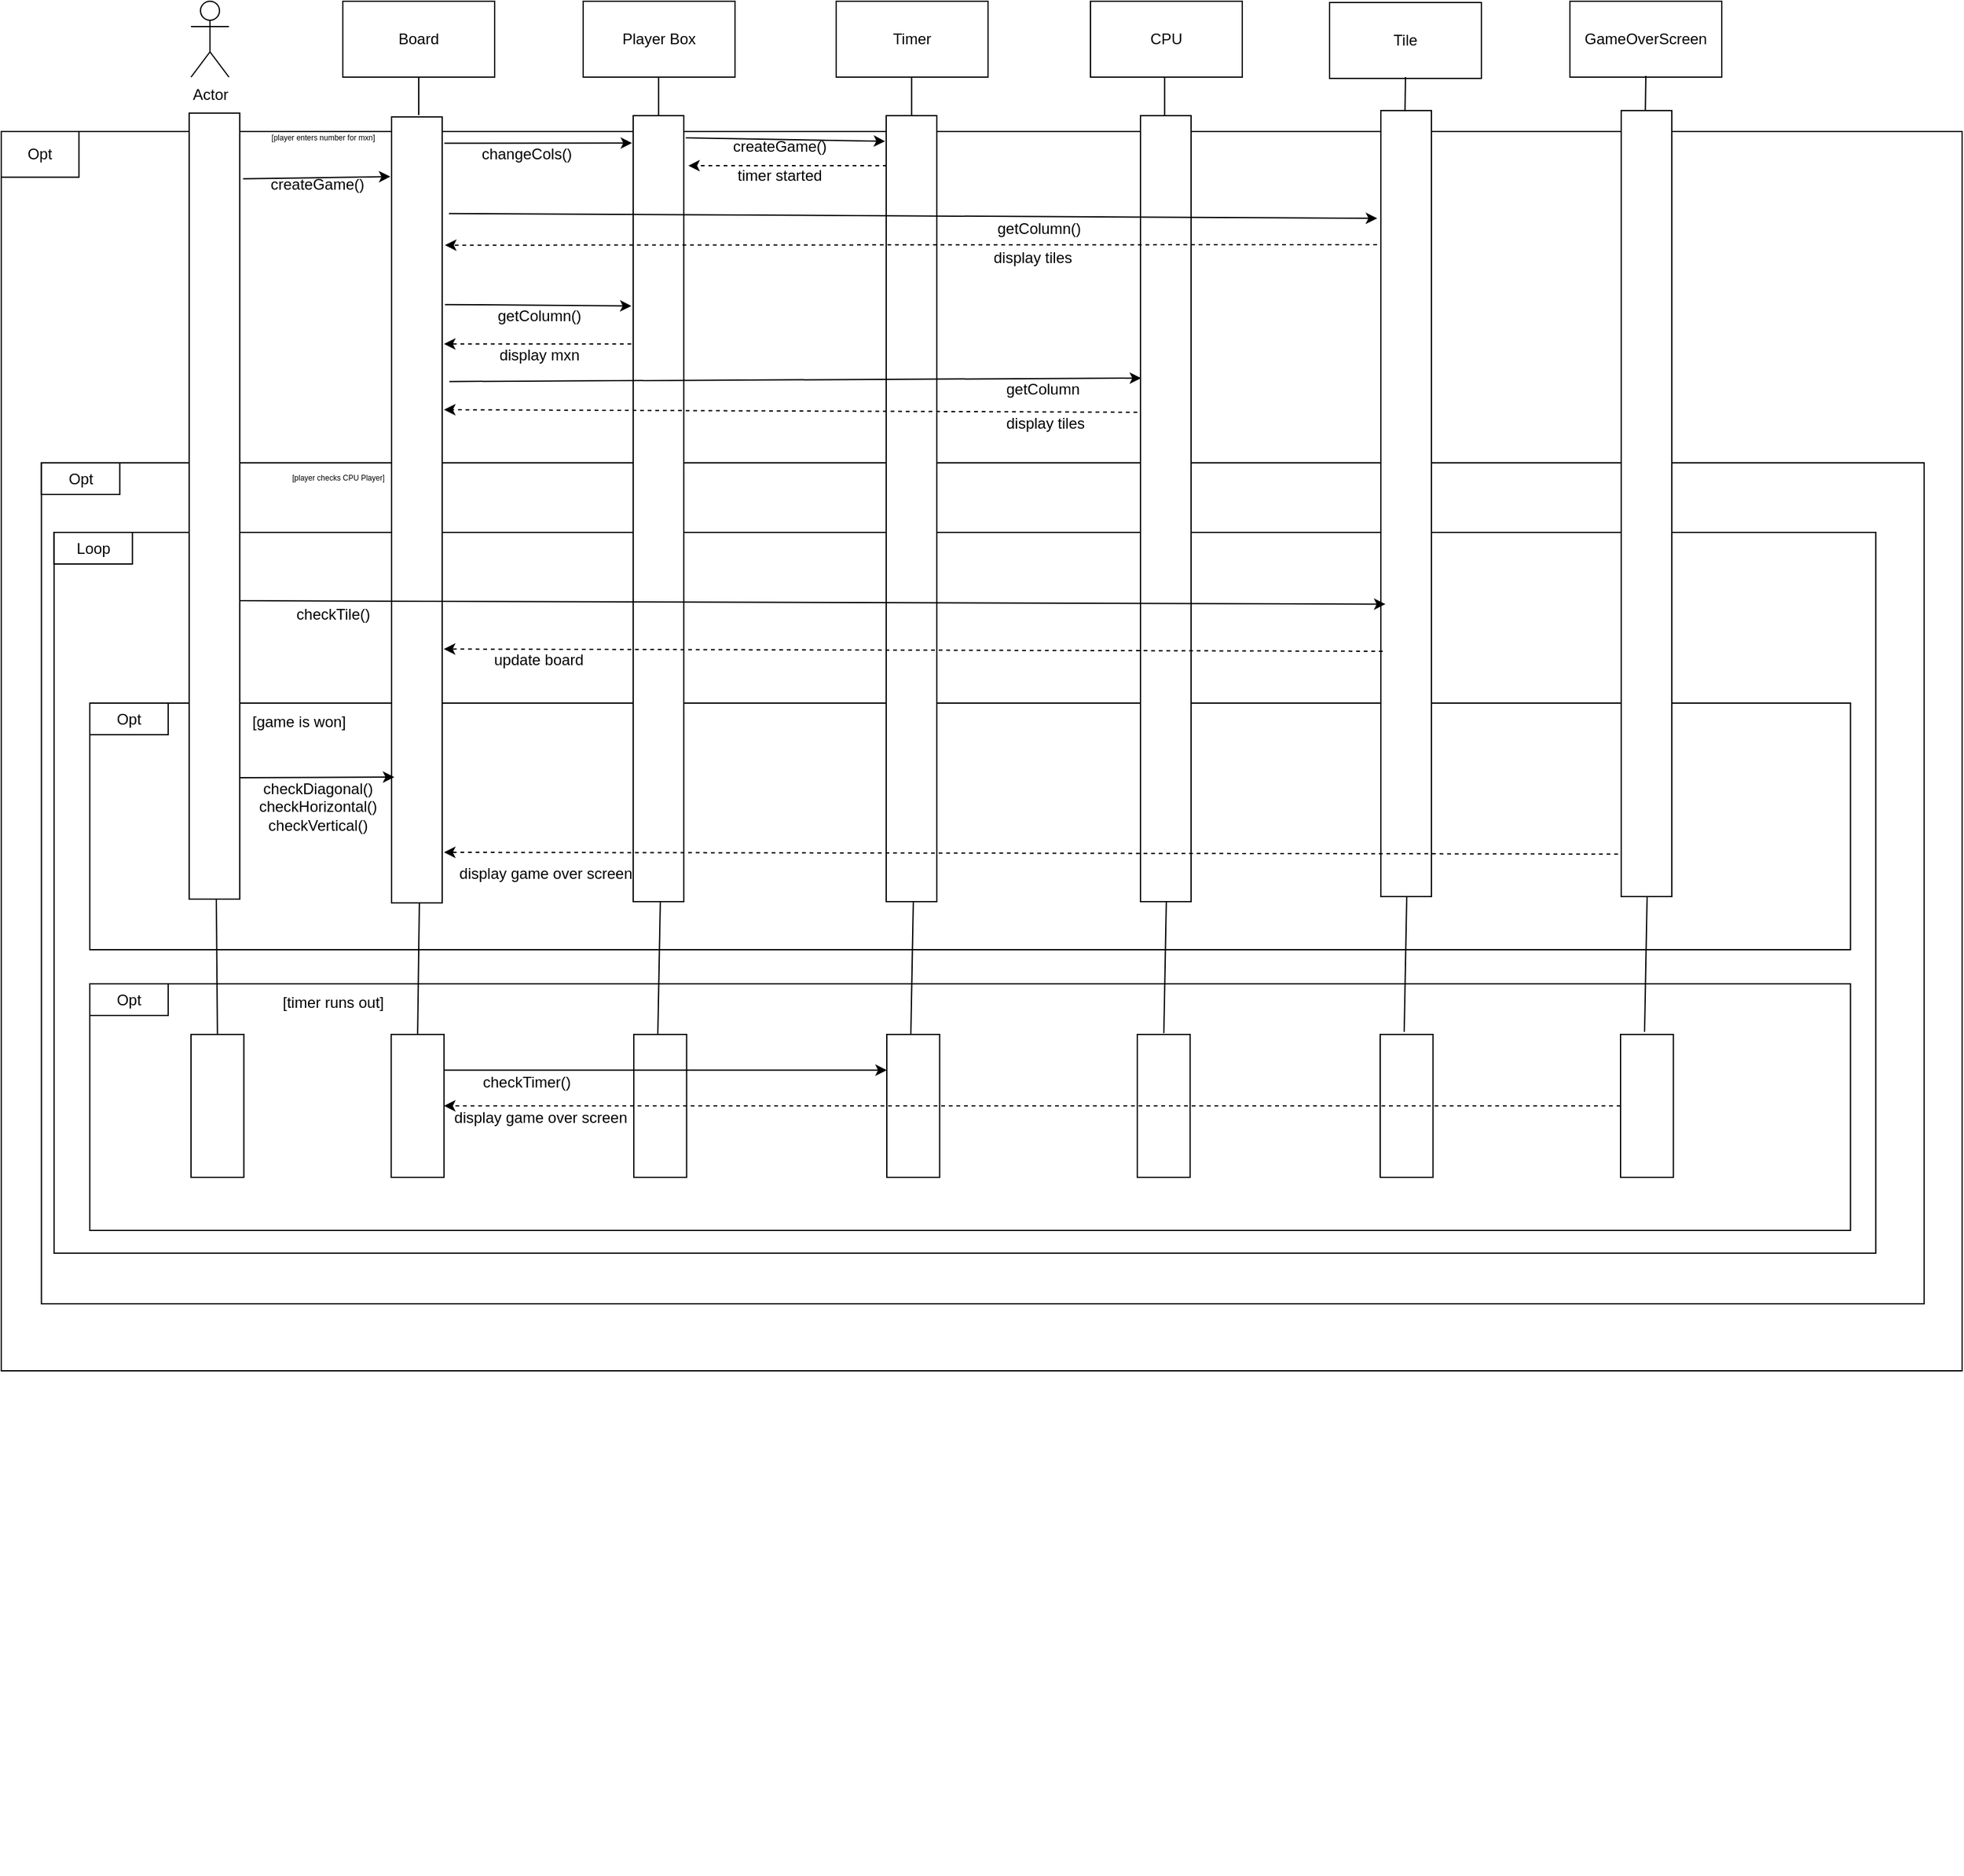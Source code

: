<mxfile version="22.1.0" type="device">
  <diagram name="Page-1" id="jXFGc23CVKNMNSug0zPu">
    <mxGraphModel dx="2597" dy="1789" grid="1" gridSize="10" guides="1" tooltips="1" connect="1" arrows="1" fold="1" page="1" pageScale="1" pageWidth="850" pageHeight="1100" math="0" shadow="0">
      <root>
        <mxCell id="0" />
        <mxCell id="1" parent="0" />
        <mxCell id="zU4v-zq11pWea2lDjNRs-47" value="" style="group" vertex="1" connectable="0" parent="1">
          <mxGeometry x="-90" y="253" width="1550" height="1378.43" as="geometry" />
        </mxCell>
        <mxCell id="zU4v-zq11pWea2lDjNRs-26" value="" style="rounded=0;whiteSpace=wrap;html=1;" vertex="1" parent="zU4v-zq11pWea2lDjNRs-47">
          <mxGeometry width="1550" height="980" as="geometry" />
        </mxCell>
        <mxCell id="zU4v-zq11pWea2lDjNRs-27" value="Opt" style="rounded=0;whiteSpace=wrap;html=1;" vertex="1" parent="zU4v-zq11pWea2lDjNRs-47">
          <mxGeometry width="61.386" height="36.15" as="geometry" />
        </mxCell>
        <mxCell id="zU4v-zq11pWea2lDjNRs-28" value="&lt;font style=&quot;font-size: 6px;&quot;&gt;[player enters number for mxn]&lt;/font&gt;" style="text;html=1;align=center;verticalAlign=middle;resizable=0;points=[];autosize=1;strokeColor=none;fillColor=none;" vertex="1" parent="zU4v-zq11pWea2lDjNRs-47">
          <mxGeometry x="198.545" y="-11.568" width="110" height="30" as="geometry" />
        </mxCell>
        <mxCell id="zU4v-zq11pWea2lDjNRs-108" value="" style="rounded=0;whiteSpace=wrap;html=1;" vertex="1" parent="zU4v-zq11pWea2lDjNRs-47">
          <mxGeometry x="31.76" y="262" width="1488.24" height="665" as="geometry" />
        </mxCell>
        <mxCell id="zU4v-zq11pWea2lDjNRs-50" value="" style="group" vertex="1" connectable="0" parent="zU4v-zq11pWea2lDjNRs-47">
          <mxGeometry x="31.762" y="257" width="1486.475" height="755" as="geometry" />
        </mxCell>
        <mxCell id="zU4v-zq11pWea2lDjNRs-38" value="Opt" style="rounded=0;whiteSpace=wrap;html=1;" vertex="1" parent="zU4v-zq11pWea2lDjNRs-50">
          <mxGeometry y="5" width="61.936" height="25" as="geometry" />
        </mxCell>
        <mxCell id="zU4v-zq11pWea2lDjNRs-44" value="&lt;font style=&quot;font-size: 6px;&quot;&gt;[player checks CPU Player]&lt;/font&gt;" style="text;html=1;align=center;verticalAlign=middle;resizable=0;points=[];autosize=1;strokeColor=none;fillColor=none;" vertex="1" parent="zU4v-zq11pWea2lDjNRs-50">
          <mxGeometry x="184.52" width="100" height="30" as="geometry" />
        </mxCell>
        <mxCell id="zU4v-zq11pWea2lDjNRs-66" value="" style="rounded=0;whiteSpace=wrap;html=1;" vertex="1" parent="zU4v-zq11pWea2lDjNRs-50">
          <mxGeometry x="10" y="60" width="1440" height="570" as="geometry" />
        </mxCell>
        <mxCell id="zU4v-zq11pWea2lDjNRs-67" value="Loop" style="rounded=0;whiteSpace=wrap;html=1;" vertex="1" parent="zU4v-zq11pWea2lDjNRs-50">
          <mxGeometry x="10" y="60" width="61.936" height="25" as="geometry" />
        </mxCell>
        <mxCell id="zU4v-zq11pWea2lDjNRs-60" value="checkTile()" style="text;html=1;align=center;verticalAlign=middle;resizable=0;points=[];autosize=1;strokeColor=none;fillColor=none;" vertex="1" parent="zU4v-zq11pWea2lDjNRs-50">
          <mxGeometry x="190.451" y="110" width="80" height="30" as="geometry" />
        </mxCell>
        <mxCell id="zU4v-zq11pWea2lDjNRs-69" value="" style="rounded=0;whiteSpace=wrap;html=1;" vertex="1" parent="zU4v-zq11pWea2lDjNRs-50">
          <mxGeometry x="38.24" y="195" width="1391.76" height="195" as="geometry" />
        </mxCell>
        <mxCell id="zU4v-zq11pWea2lDjNRs-68" value="[game is won]" style="text;html=1;align=center;verticalAlign=middle;resizable=0;points=[];autosize=1;strokeColor=none;fillColor=none;rotation=0;" vertex="1" parent="zU4v-zq11pWea2lDjNRs-50">
          <mxGeometry x="153.238" y="195" width="100" height="30" as="geometry" />
        </mxCell>
        <mxCell id="zU4v-zq11pWea2lDjNRs-70" value="Opt" style="rounded=0;whiteSpace=wrap;html=1;" vertex="1" parent="zU4v-zq11pWea2lDjNRs-50">
          <mxGeometry x="38.24" y="195" width="61.936" height="25" as="geometry" />
        </mxCell>
        <mxCell id="zU4v-zq11pWea2lDjNRs-72" value="checkDiagonal()&lt;br&gt;checkHorizontal()&lt;br&gt;checkVertical()" style="text;html=1;align=center;verticalAlign=middle;resizable=0;points=[];autosize=1;strokeColor=none;fillColor=none;" vertex="1" parent="zU4v-zq11pWea2lDjNRs-50">
          <mxGeometry x="158.238" y="247" width="120" height="60" as="geometry" />
        </mxCell>
        <mxCell id="zU4v-zq11pWea2lDjNRs-75" value="display game over screen" style="text;html=1;align=center;verticalAlign=middle;resizable=0;points=[];autosize=1;strokeColor=none;fillColor=none;" vertex="1" parent="zU4v-zq11pWea2lDjNRs-50">
          <mxGeometry x="318.238" y="315" width="160" height="30" as="geometry" />
        </mxCell>
        <mxCell id="zU4v-zq11pWea2lDjNRs-109" value="" style="rounded=0;whiteSpace=wrap;html=1;" vertex="1" parent="zU4v-zq11pWea2lDjNRs-50">
          <mxGeometry x="38.24" y="417" width="1391.76" height="195" as="geometry" />
        </mxCell>
        <mxCell id="zU4v-zq11pWea2lDjNRs-110" value="Opt" style="rounded=0;whiteSpace=wrap;html=1;" vertex="1" parent="zU4v-zq11pWea2lDjNRs-50">
          <mxGeometry x="38.24" y="417" width="61.936" height="25" as="geometry" />
        </mxCell>
        <mxCell id="zU4v-zq11pWea2lDjNRs-111" value="[timer runs out]" style="text;html=1;align=center;verticalAlign=middle;resizable=0;points=[];autosize=1;strokeColor=none;fillColor=none;" vertex="1" parent="zU4v-zq11pWea2lDjNRs-50">
          <mxGeometry x="180.448" y="417" width="100" height="30" as="geometry" />
        </mxCell>
        <mxCell id="zU4v-zq11pWea2lDjNRs-112" value="" style="rounded=0;whiteSpace=wrap;html=1;" vertex="1" parent="zU4v-zq11pWea2lDjNRs-50">
          <mxGeometry x="118.24" y="457" width="41.76" height="113" as="geometry" />
        </mxCell>
        <mxCell id="zU4v-zq11pWea2lDjNRs-113" value="" style="rounded=0;whiteSpace=wrap;html=1;" vertex="1" parent="zU4v-zq11pWea2lDjNRs-50">
          <mxGeometry x="276.48" y="457" width="41.76" height="113" as="geometry" />
        </mxCell>
        <mxCell id="zU4v-zq11pWea2lDjNRs-114" value="" style="rounded=0;whiteSpace=wrap;html=1;" vertex="1" parent="zU4v-zq11pWea2lDjNRs-50">
          <mxGeometry x="468.24" y="457" width="41.76" height="113" as="geometry" />
        </mxCell>
        <mxCell id="zU4v-zq11pWea2lDjNRs-115" value="" style="rounded=0;whiteSpace=wrap;html=1;" vertex="1" parent="zU4v-zq11pWea2lDjNRs-50">
          <mxGeometry x="668.24" y="457" width="41.76" height="113" as="geometry" />
        </mxCell>
        <mxCell id="zU4v-zq11pWea2lDjNRs-116" value="" style="rounded=0;whiteSpace=wrap;html=1;" vertex="1" parent="zU4v-zq11pWea2lDjNRs-50">
          <mxGeometry x="866.24" y="457" width="41.76" height="113" as="geometry" />
        </mxCell>
        <mxCell id="zU4v-zq11pWea2lDjNRs-117" value="" style="rounded=0;whiteSpace=wrap;html=1;" vertex="1" parent="zU4v-zq11pWea2lDjNRs-50">
          <mxGeometry x="1058.24" y="457" width="41.76" height="113" as="geometry" />
        </mxCell>
        <mxCell id="zU4v-zq11pWea2lDjNRs-118" value="" style="rounded=0;whiteSpace=wrap;html=1;" vertex="1" parent="zU4v-zq11pWea2lDjNRs-50">
          <mxGeometry x="1248.24" y="457" width="41.76" height="113" as="geometry" />
        </mxCell>
        <mxCell id="zU4v-zq11pWea2lDjNRs-119" value="" style="endArrow=classic;html=1;rounded=0;exitX=0;exitY=0.5;exitDx=0;exitDy=0;entryX=1;entryY=0.5;entryDx=0;entryDy=0;dashed=1;" edge="1" parent="zU4v-zq11pWea2lDjNRs-50" source="zU4v-zq11pWea2lDjNRs-118" target="zU4v-zq11pWea2lDjNRs-113">
          <mxGeometry width="50" height="50" relative="1" as="geometry">
            <mxPoint x="798.238" y="667" as="sourcePoint" />
            <mxPoint x="848.238" y="617" as="targetPoint" />
          </mxGeometry>
        </mxCell>
        <mxCell id="zU4v-zq11pWea2lDjNRs-120" value="display game over screen" style="text;html=1;align=center;verticalAlign=middle;resizable=0;points=[];autosize=1;strokeColor=none;fillColor=none;" vertex="1" parent="zU4v-zq11pWea2lDjNRs-50">
          <mxGeometry x="314.238" y="508" width="160" height="30" as="geometry" />
        </mxCell>
        <mxCell id="zU4v-zq11pWea2lDjNRs-121" value="" style="endArrow=classic;html=1;rounded=0;exitX=1;exitY=0.25;exitDx=0;exitDy=0;entryX=0;entryY=0.25;entryDx=0;entryDy=0;" edge="1" parent="zU4v-zq11pWea2lDjNRs-50" source="zU4v-zq11pWea2lDjNRs-113" target="zU4v-zq11pWea2lDjNRs-115">
          <mxGeometry width="50" height="50" relative="1" as="geometry">
            <mxPoint x="408.238" y="397" as="sourcePoint" />
            <mxPoint x="458.238" y="347" as="targetPoint" />
          </mxGeometry>
        </mxCell>
        <mxCell id="zU4v-zq11pWea2lDjNRs-122" value="checkTimer()" style="text;html=1;align=center;verticalAlign=middle;resizable=0;points=[];autosize=1;strokeColor=none;fillColor=none;" vertex="1" parent="zU4v-zq11pWea2lDjNRs-50">
          <mxGeometry x="338.238" y="480" width="90" height="30" as="geometry" />
        </mxCell>
        <mxCell id="zU4v-zq11pWea2lDjNRs-123" value="" style="endArrow=none;html=1;rounded=0;entryX=0.5;entryY=1;entryDx=0;entryDy=0;exitX=0.5;exitY=0;exitDx=0;exitDy=0;" edge="1" parent="zU4v-zq11pWea2lDjNRs-47" source="zU4v-zq11pWea2lDjNRs-112">
          <mxGeometry width="50" height="50" relative="1" as="geometry">
            <mxPoint x="150" y="734" as="sourcePoint" />
            <mxPoint x="170" y="607" as="targetPoint" />
          </mxGeometry>
        </mxCell>
        <mxCell id="zU4v-zq11pWea2lDjNRs-124" value="" style="endArrow=none;html=1;rounded=0;entryX=0.5;entryY=1;entryDx=0;entryDy=0;exitX=0.5;exitY=0;exitDx=0;exitDy=0;" edge="1" parent="zU4v-zq11pWea2lDjNRs-47" source="zU4v-zq11pWea2lDjNRs-113">
          <mxGeometry width="50" height="50" relative="1" as="geometry">
            <mxPoint x="250" y="724" as="sourcePoint" />
            <mxPoint x="330.54" y="606.93" as="targetPoint" />
          </mxGeometry>
        </mxCell>
        <mxCell id="zU4v-zq11pWea2lDjNRs-125" value="" style="endArrow=none;html=1;rounded=0;entryX=0.5;entryY=1;entryDx=0;entryDy=0;exitX=0.5;exitY=0;exitDx=0;exitDy=0;" edge="1" parent="zU4v-zq11pWea2lDjNRs-47">
          <mxGeometry width="50" height="50" relative="1" as="geometry">
            <mxPoint x="519" y="714" as="sourcePoint" />
            <mxPoint x="521" y="607" as="targetPoint" />
          </mxGeometry>
        </mxCell>
        <mxCell id="zU4v-zq11pWea2lDjNRs-126" value="" style="endArrow=none;html=1;rounded=0;entryX=0.5;entryY=1;entryDx=0;entryDy=0;exitX=0.5;exitY=0;exitDx=0;exitDy=0;" edge="1" parent="zU4v-zq11pWea2lDjNRs-47">
          <mxGeometry width="50" height="50" relative="1" as="geometry">
            <mxPoint x="719" y="714" as="sourcePoint" />
            <mxPoint x="721" y="607" as="targetPoint" />
          </mxGeometry>
        </mxCell>
        <mxCell id="zU4v-zq11pWea2lDjNRs-127" value="" style="endArrow=none;html=1;rounded=0;entryX=0.5;entryY=1;entryDx=0;entryDy=0;exitX=0.5;exitY=0;exitDx=0;exitDy=0;" edge="1" parent="zU4v-zq11pWea2lDjNRs-47">
          <mxGeometry width="50" height="50" relative="1" as="geometry">
            <mxPoint x="919" y="713" as="sourcePoint" />
            <mxPoint x="921" y="606" as="targetPoint" />
          </mxGeometry>
        </mxCell>
        <mxCell id="zU4v-zq11pWea2lDjNRs-128" value="" style="endArrow=none;html=1;rounded=0;entryX=0.5;entryY=1;entryDx=0;entryDy=0;exitX=0.5;exitY=0;exitDx=0;exitDy=0;" edge="1" parent="zU4v-zq11pWea2lDjNRs-47">
          <mxGeometry width="50" height="50" relative="1" as="geometry">
            <mxPoint x="1109" y="712" as="sourcePoint" />
            <mxPoint x="1111" y="605" as="targetPoint" />
          </mxGeometry>
        </mxCell>
        <mxCell id="zU4v-zq11pWea2lDjNRs-129" value="" style="endArrow=none;html=1;rounded=0;entryX=0.5;entryY=1;entryDx=0;entryDy=0;exitX=0.5;exitY=0;exitDx=0;exitDy=0;" edge="1" parent="zU4v-zq11pWea2lDjNRs-47">
          <mxGeometry width="50" height="50" relative="1" as="geometry">
            <mxPoint x="1299" y="712" as="sourcePoint" />
            <mxPoint x="1301" y="605" as="targetPoint" />
          </mxGeometry>
        </mxCell>
        <mxCell id="zU4v-zq11pWea2lDjNRs-131" value="" style="rounded=0;whiteSpace=wrap;html=1;" vertex="1" parent="zU4v-zq11pWea2lDjNRs-47">
          <mxGeometry x="308.54" y="-11.57" width="40" height="621.57" as="geometry" />
        </mxCell>
        <mxCell id="zU4v-zq11pWea2lDjNRs-132" value="" style="rounded=0;whiteSpace=wrap;html=1;" vertex="1" parent="zU4v-zq11pWea2lDjNRs-47">
          <mxGeometry x="148.54" y="-14.57" width="40" height="621.57" as="geometry" />
        </mxCell>
        <mxCell id="zU4v-zq11pWea2lDjNRs-133" value="" style="rounded=0;whiteSpace=wrap;html=1;" vertex="1" parent="zU4v-zq11pWea2lDjNRs-47">
          <mxGeometry x="499.54" y="-12.57" width="40" height="621.57" as="geometry" />
        </mxCell>
        <mxCell id="zU4v-zq11pWea2lDjNRs-134" value="" style="rounded=0;whiteSpace=wrap;html=1;" vertex="1" parent="zU4v-zq11pWea2lDjNRs-47">
          <mxGeometry x="699.54" y="-12.57" width="40" height="621.57" as="geometry" />
        </mxCell>
        <mxCell id="zU4v-zq11pWea2lDjNRs-135" value="" style="rounded=0;whiteSpace=wrap;html=1;" vertex="1" parent="zU4v-zq11pWea2lDjNRs-47">
          <mxGeometry x="900.54" y="-12.57" width="40" height="621.57" as="geometry" />
        </mxCell>
        <mxCell id="zU4v-zq11pWea2lDjNRs-136" value="" style="rounded=0;whiteSpace=wrap;html=1;" vertex="1" parent="zU4v-zq11pWea2lDjNRs-47">
          <mxGeometry x="1090.54" y="-16.57" width="40" height="621.57" as="geometry" />
        </mxCell>
        <mxCell id="zU4v-zq11pWea2lDjNRs-137" value="" style="rounded=0;whiteSpace=wrap;html=1;" vertex="1" parent="zU4v-zq11pWea2lDjNRs-47">
          <mxGeometry x="1280.54" y="-16.57" width="40" height="621.57" as="geometry" />
        </mxCell>
        <mxCell id="zU4v-zq11pWea2lDjNRs-1" value="Actor" style="shape=umlActor;verticalLabelPosition=bottom;verticalAlign=top;html=1;outlineConnect=0;" vertex="1" parent="1">
          <mxGeometry x="60" y="150" width="30" height="60" as="geometry" />
        </mxCell>
        <mxCell id="zU4v-zq11pWea2lDjNRs-3" value="Player Box" style="rounded=0;whiteSpace=wrap;html=1;" vertex="1" parent="1">
          <mxGeometry x="370" y="150" width="120" height="60" as="geometry" />
        </mxCell>
        <mxCell id="zU4v-zq11pWea2lDjNRs-4" value="Timer" style="rounded=0;whiteSpace=wrap;html=1;" vertex="1" parent="1">
          <mxGeometry x="570" y="150" width="120" height="60" as="geometry" />
        </mxCell>
        <mxCell id="zU4v-zq11pWea2lDjNRs-5" value="Tile" style="rounded=0;whiteSpace=wrap;html=1;" vertex="1" parent="1">
          <mxGeometry x="960" y="151" width="120" height="60" as="geometry" />
        </mxCell>
        <mxCell id="zU4v-zq11pWea2lDjNRs-6" value="GameOverScreen" style="rounded=0;whiteSpace=wrap;html=1;" vertex="1" parent="1">
          <mxGeometry x="1150" y="150" width="120" height="60" as="geometry" />
        </mxCell>
        <mxCell id="zU4v-zq11pWea2lDjNRs-7" value="Board" style="rounded=0;whiteSpace=wrap;html=1;" vertex="1" parent="1">
          <mxGeometry x="180" y="150" width="120" height="60" as="geometry" />
        </mxCell>
        <mxCell id="zU4v-zq11pWea2lDjNRs-9" value="" style="endArrow=none;html=1;rounded=0;entryX=0.5;entryY=1;entryDx=0;entryDy=0;exitX=0.5;exitY=0;exitDx=0;exitDy=0;" edge="1" parent="1" target="zU4v-zq11pWea2lDjNRs-7">
          <mxGeometry width="50" height="50" relative="1" as="geometry">
            <mxPoint x="240" y="240.0" as="sourcePoint" />
            <mxPoint x="320" y="360" as="targetPoint" />
          </mxGeometry>
        </mxCell>
        <mxCell id="zU4v-zq11pWea2lDjNRs-13" value="" style="endArrow=classic;html=1;rounded=0;exitX=1.029;exitY=0.036;exitDx=0;exitDy=0;exitPerimeter=0;entryX=-0.061;entryY=0.035;entryDx=0;entryDy=0;entryPerimeter=0;" edge="1" parent="1">
          <mxGeometry width="50" height="50" relative="1" as="geometry">
            <mxPoint x="101.16" y="290.4" as="sourcePoint" />
            <mxPoint x="217.56" y="288.65" as="targetPoint" />
          </mxGeometry>
        </mxCell>
        <mxCell id="zU4v-zq11pWea2lDjNRs-14" value="createGame()" style="text;html=1;strokeColor=none;fillColor=none;align=center;verticalAlign=middle;whiteSpace=wrap;rounded=0;" vertex="1" parent="1">
          <mxGeometry x="130" y="280" width="60" height="30" as="geometry" />
        </mxCell>
        <mxCell id="zU4v-zq11pWea2lDjNRs-16" value="" style="endArrow=none;html=1;rounded=0;entryX=0.5;entryY=1;entryDx=0;entryDy=0;exitX=0.5;exitY=0;exitDx=0;exitDy=0;" edge="1" parent="1">
          <mxGeometry width="50" height="50" relative="1" as="geometry">
            <mxPoint x="429.62" y="240" as="sourcePoint" />
            <mxPoint x="429.62" y="210" as="targetPoint" />
          </mxGeometry>
        </mxCell>
        <mxCell id="zU4v-zq11pWea2lDjNRs-20" value="" style="endArrow=none;html=1;rounded=0;entryX=0.5;entryY=1;entryDx=0;entryDy=0;exitX=0.5;exitY=0;exitDx=0;exitDy=0;" edge="1" parent="1">
          <mxGeometry width="50" height="50" relative="1" as="geometry">
            <mxPoint x="629.63" y="240" as="sourcePoint" />
            <mxPoint x="629.63" y="210" as="targetPoint" />
          </mxGeometry>
        </mxCell>
        <mxCell id="zU4v-zq11pWea2lDjNRs-21" value="" style="endArrow=none;html=1;rounded=0;entryX=0.5;entryY=1;entryDx=0;entryDy=0;exitX=0.5;exitY=0;exitDx=0;exitDy=0;" edge="1" parent="1">
          <mxGeometry width="50" height="50" relative="1" as="geometry">
            <mxPoint x="829.63" y="240" as="sourcePoint" />
            <mxPoint x="829.63" y="210" as="targetPoint" />
          </mxGeometry>
        </mxCell>
        <mxCell id="zU4v-zq11pWea2lDjNRs-29" value="" style="endArrow=classic;html=1;rounded=0;exitX=1.018;exitY=0.114;exitDx=0;exitDy=0;exitPerimeter=0;entryX=-0.045;entryY=0.115;entryDx=0;entryDy=0;entryPerimeter=0;" edge="1" parent="1">
          <mxGeometry width="50" height="50" relative="1" as="geometry">
            <mxPoint x="260.72" y="389.82" as="sourcePoint" />
            <mxPoint x="408.2" y="390.95" as="targetPoint" />
          </mxGeometry>
        </mxCell>
        <mxCell id="zU4v-zq11pWea2lDjNRs-30" value="getColumn()" style="text;html=1;align=center;verticalAlign=middle;resizable=0;points=[];autosize=1;strokeColor=none;fillColor=none;" vertex="1" parent="1">
          <mxGeometry x="290" y="384" width="90" height="30" as="geometry" />
        </mxCell>
        <mxCell id="zU4v-zq11pWea2lDjNRs-31" value="" style="endArrow=classic;html=1;rounded=0;exitX=1.007;exitY=0.016;exitDx=0;exitDy=0;exitPerimeter=0;entryX=-0.034;entryY=0.016;entryDx=0;entryDy=0;entryPerimeter=0;" edge="1" parent="1">
          <mxGeometry width="50" height="50" relative="1" as="geometry">
            <mxPoint x="260.28" y="262.24" as="sourcePoint" />
            <mxPoint x="408.64" y="262.08" as="targetPoint" />
          </mxGeometry>
        </mxCell>
        <mxCell id="zU4v-zq11pWea2lDjNRs-32" value="changeCols()" style="text;html=1;align=center;verticalAlign=middle;resizable=0;points=[];autosize=1;strokeColor=none;fillColor=none;" vertex="1" parent="1">
          <mxGeometry x="280" y="256" width="90" height="30" as="geometry" />
        </mxCell>
        <mxCell id="zU4v-zq11pWea2lDjNRs-35" value="" style="endArrow=classic;html=1;rounded=0;exitX=-0.055;exitY=0.041;exitDx=0;exitDy=0;exitPerimeter=0;entryX=1;entryY=0.041;entryDx=0;entryDy=0;entryPerimeter=0;dashed=1;" edge="1" parent="1">
          <mxGeometry width="50" height="50" relative="1" as="geometry">
            <mxPoint x="408" y="421" as="sourcePoint" />
            <mxPoint x="260" y="421" as="targetPoint" />
          </mxGeometry>
        </mxCell>
        <mxCell id="zU4v-zq11pWea2lDjNRs-36" value="display mxn" style="text;html=1;align=center;verticalAlign=middle;resizable=0;points=[];autosize=1;strokeColor=none;fillColor=none;" vertex="1" parent="1">
          <mxGeometry x="290" y="415" width="90" height="30" as="geometry" />
        </mxCell>
        <mxCell id="zU4v-zq11pWea2lDjNRs-39" value="" style="endArrow=classic;html=1;rounded=0;exitX=1.007;exitY=0.016;exitDx=0;exitDy=0;exitPerimeter=0;entryX=-0.033;entryY=0.015;entryDx=0;entryDy=0;entryPerimeter=0;" edge="1" parent="1">
          <mxGeometry width="50" height="50" relative="1" as="geometry">
            <mxPoint x="451" y="258" as="sourcePoint" />
            <mxPoint x="608.68" y="260.7" as="targetPoint" />
          </mxGeometry>
        </mxCell>
        <mxCell id="zU4v-zq11pWea2lDjNRs-40" value="createGame()" style="text;html=1;align=center;verticalAlign=middle;resizable=0;points=[];autosize=1;strokeColor=none;fillColor=none;" vertex="1" parent="1">
          <mxGeometry x="475" y="250" width="100" height="30" as="geometry" />
        </mxCell>
        <mxCell id="zU4v-zq11pWea2lDjNRs-41" value="" style="endArrow=classic;html=1;rounded=0;exitX=-0.055;exitY=0.041;exitDx=0;exitDy=0;exitPerimeter=0;entryX=1.077;entryY=0.029;entryDx=0;entryDy=0;entryPerimeter=0;dashed=1;" edge="1" parent="1">
          <mxGeometry width="50" height="50" relative="1" as="geometry">
            <mxPoint x="610" y="280" as="sourcePoint" />
            <mxPoint x="453.08" y="280.02" as="targetPoint" />
          </mxGeometry>
        </mxCell>
        <mxCell id="zU4v-zq11pWea2lDjNRs-43" value="timer started" style="text;html=1;align=center;verticalAlign=middle;resizable=0;points=[];autosize=1;strokeColor=none;fillColor=none;" vertex="1" parent="1">
          <mxGeometry x="480" y="273" width="90" height="30" as="geometry" />
        </mxCell>
        <mxCell id="zU4v-zq11pWea2lDjNRs-46" value="getColumn()" style="text;html=1;align=center;verticalAlign=middle;resizable=0;points=[];autosize=1;strokeColor=none;fillColor=none;" vertex="1" parent="1">
          <mxGeometry x="685" y="315" width="90" height="30" as="geometry" />
        </mxCell>
        <mxCell id="zU4v-zq11pWea2lDjNRs-48" value="" style="endArrow=classic;html=1;rounded=0;exitX=1.096;exitY=0.056;exitDx=0;exitDy=0;exitPerimeter=0;entryX=-0.059;entryY=0.058;entryDx=0;entryDy=0;entryPerimeter=0;" edge="1" parent="1">
          <mxGeometry width="50" height="50" relative="1" as="geometry">
            <mxPoint x="263.84" y="317.84" as="sourcePoint" />
            <mxPoint x="997.64" y="321.62" as="targetPoint" />
          </mxGeometry>
        </mxCell>
        <mxCell id="zU4v-zq11pWea2lDjNRs-49" value="" style="endArrow=classic;html=1;rounded=0;exitX=-0.063;exitY=0.073;exitDx=0;exitDy=0;exitPerimeter=0;entryX=1.019;entryY=0.074;entryDx=0;entryDy=0;entryPerimeter=0;dashed=1;" edge="1" parent="1">
          <mxGeometry width="50" height="50" relative="1" as="geometry">
            <mxPoint x="997.48" y="342.47" as="sourcePoint" />
            <mxPoint x="260.76" y="342.86" as="targetPoint" />
          </mxGeometry>
        </mxCell>
        <mxCell id="zU4v-zq11pWea2lDjNRs-51" value="" style="endArrow=classic;html=1;rounded=0;exitX=1.03;exitY=0.013;exitDx=0;exitDy=0;exitPerimeter=0;entryX=-0.059;entryY=0.058;entryDx=0;entryDy=0;entryPerimeter=0;" edge="1" parent="1">
          <mxGeometry width="50" height="50" relative="1" as="geometry">
            <mxPoint x="264.2" y="450.69" as="sourcePoint" />
            <mxPoint x="811" y="448" as="targetPoint" />
          </mxGeometry>
        </mxCell>
        <mxCell id="zU4v-zq11pWea2lDjNRs-52" value="getColumn" style="text;html=1;align=center;verticalAlign=middle;resizable=0;points=[];autosize=1;strokeColor=none;fillColor=none;" vertex="1" parent="1">
          <mxGeometry x="693" y="442" width="80" height="30" as="geometry" />
        </mxCell>
        <mxCell id="zU4v-zq11pWea2lDjNRs-53" value="display tiles" style="text;html=1;align=center;verticalAlign=middle;resizable=0;points=[];autosize=1;strokeColor=none;fillColor=none;" vertex="1" parent="1">
          <mxGeometry x="680" y="338" width="90" height="30" as="geometry" />
        </mxCell>
        <mxCell id="zU4v-zq11pWea2lDjNRs-54" value="" style="endArrow=classic;html=1;rounded=0;exitX=-0.036;exitY=0.084;exitDx=0;exitDy=0;exitPerimeter=0;entryX=1.022;entryY=0.082;entryDx=0;entryDy=0;entryPerimeter=0;dashed=1;" edge="1" parent="1">
          <mxGeometry width="50" height="50" relative="1" as="geometry">
            <mxPoint x="808" y="475" as="sourcePoint" />
            <mxPoint x="260" y="473" as="targetPoint" />
          </mxGeometry>
        </mxCell>
        <mxCell id="zU4v-zq11pWea2lDjNRs-55" value="display tiles" style="text;html=1;align=center;verticalAlign=middle;resizable=0;points=[];autosize=1;strokeColor=none;fillColor=none;" vertex="1" parent="1">
          <mxGeometry x="690" y="469" width="90" height="30" as="geometry" />
        </mxCell>
        <mxCell id="zU4v-zq11pWea2lDjNRs-59" value="" style="endArrow=classic;html=1;rounded=0;exitX=0.974;exitY=0.206;exitDx=0;exitDy=0;exitPerimeter=0;entryX=0.104;entryY=0.366;entryDx=0;entryDy=0;entryPerimeter=0;" edge="1" parent="1">
          <mxGeometry width="50" height="50" relative="1" as="geometry">
            <mxPoint x="99" y="624" as="sourcePoint" />
            <mxPoint x="1004.16" y="626.74" as="targetPoint" />
          </mxGeometry>
        </mxCell>
        <mxCell id="zU4v-zq11pWea2lDjNRs-61" value="CPU" style="rounded=0;whiteSpace=wrap;html=1;" vertex="1" parent="1">
          <mxGeometry x="771" y="150" width="120" height="60" as="geometry" />
        </mxCell>
        <mxCell id="zU4v-zq11pWea2lDjNRs-64" value="" style="endArrow=classic;html=1;rounded=0;exitX=-0.036;exitY=0.084;exitDx=0;exitDy=0;exitPerimeter=0;entryX=0.214;entryY=0.087;entryDx=0;entryDy=0;entryPerimeter=0;dashed=1;" edge="1" parent="1">
          <mxGeometry width="50" height="50" relative="1" as="geometry">
            <mxPoint x="1002" y="664" as="sourcePoint" />
            <mxPoint x="259.868" y="662.25" as="targetPoint" />
          </mxGeometry>
        </mxCell>
        <mxCell id="zU4v-zq11pWea2lDjNRs-65" value="update board" style="text;html=1;strokeColor=none;fillColor=none;align=center;verticalAlign=middle;whiteSpace=wrap;rounded=0;" vertex="1" parent="1">
          <mxGeometry x="290" y="656" width="90" height="30" as="geometry" />
        </mxCell>
        <mxCell id="zU4v-zq11pWea2lDjNRs-71" value="" style="endArrow=classic;html=1;rounded=0;exitX=0.951;exitY=0.605;exitDx=0;exitDy=0;exitPerimeter=0;entryX=0.017;entryY=0.609;entryDx=0;entryDy=0;entryPerimeter=0;" edge="1" parent="1">
          <mxGeometry width="50" height="50" relative="1" as="geometry">
            <mxPoint x="98.04" y="764" as="sourcePoint" />
            <mxPoint x="220.68" y="763.51" as="targetPoint" />
          </mxGeometry>
        </mxCell>
        <mxCell id="zU4v-zq11pWea2lDjNRs-74" value="" style="endArrow=classic;html=1;rounded=0;exitX=-0.051;exitY=0.66;exitDx=0;exitDy=0;exitPerimeter=0;dashed=1;" edge="1" parent="1">
          <mxGeometry width="50" height="50" relative="1" as="geometry">
            <mxPoint x="1187.96" y="824.4" as="sourcePoint" />
            <mxPoint x="260" y="823" as="targetPoint" />
          </mxGeometry>
        </mxCell>
        <mxCell id="zU4v-zq11pWea2lDjNRs-138" value="" style="endArrow=none;html=1;rounded=0;exitX=0.5;exitY=0;exitDx=0;exitDy=0;" edge="1" parent="1">
          <mxGeometry width="50" height="50" relative="1" as="geometry">
            <mxPoint x="1019.63" y="237" as="sourcePoint" />
            <mxPoint x="1020" y="210" as="targetPoint" />
          </mxGeometry>
        </mxCell>
        <mxCell id="zU4v-zq11pWea2lDjNRs-139" value="" style="endArrow=none;html=1;rounded=0;exitX=0.5;exitY=0;exitDx=0;exitDy=0;" edge="1" parent="1">
          <mxGeometry width="50" height="50" relative="1" as="geometry">
            <mxPoint x="1209.63" y="236" as="sourcePoint" />
            <mxPoint x="1210" y="209" as="targetPoint" />
          </mxGeometry>
        </mxCell>
      </root>
    </mxGraphModel>
  </diagram>
</mxfile>
